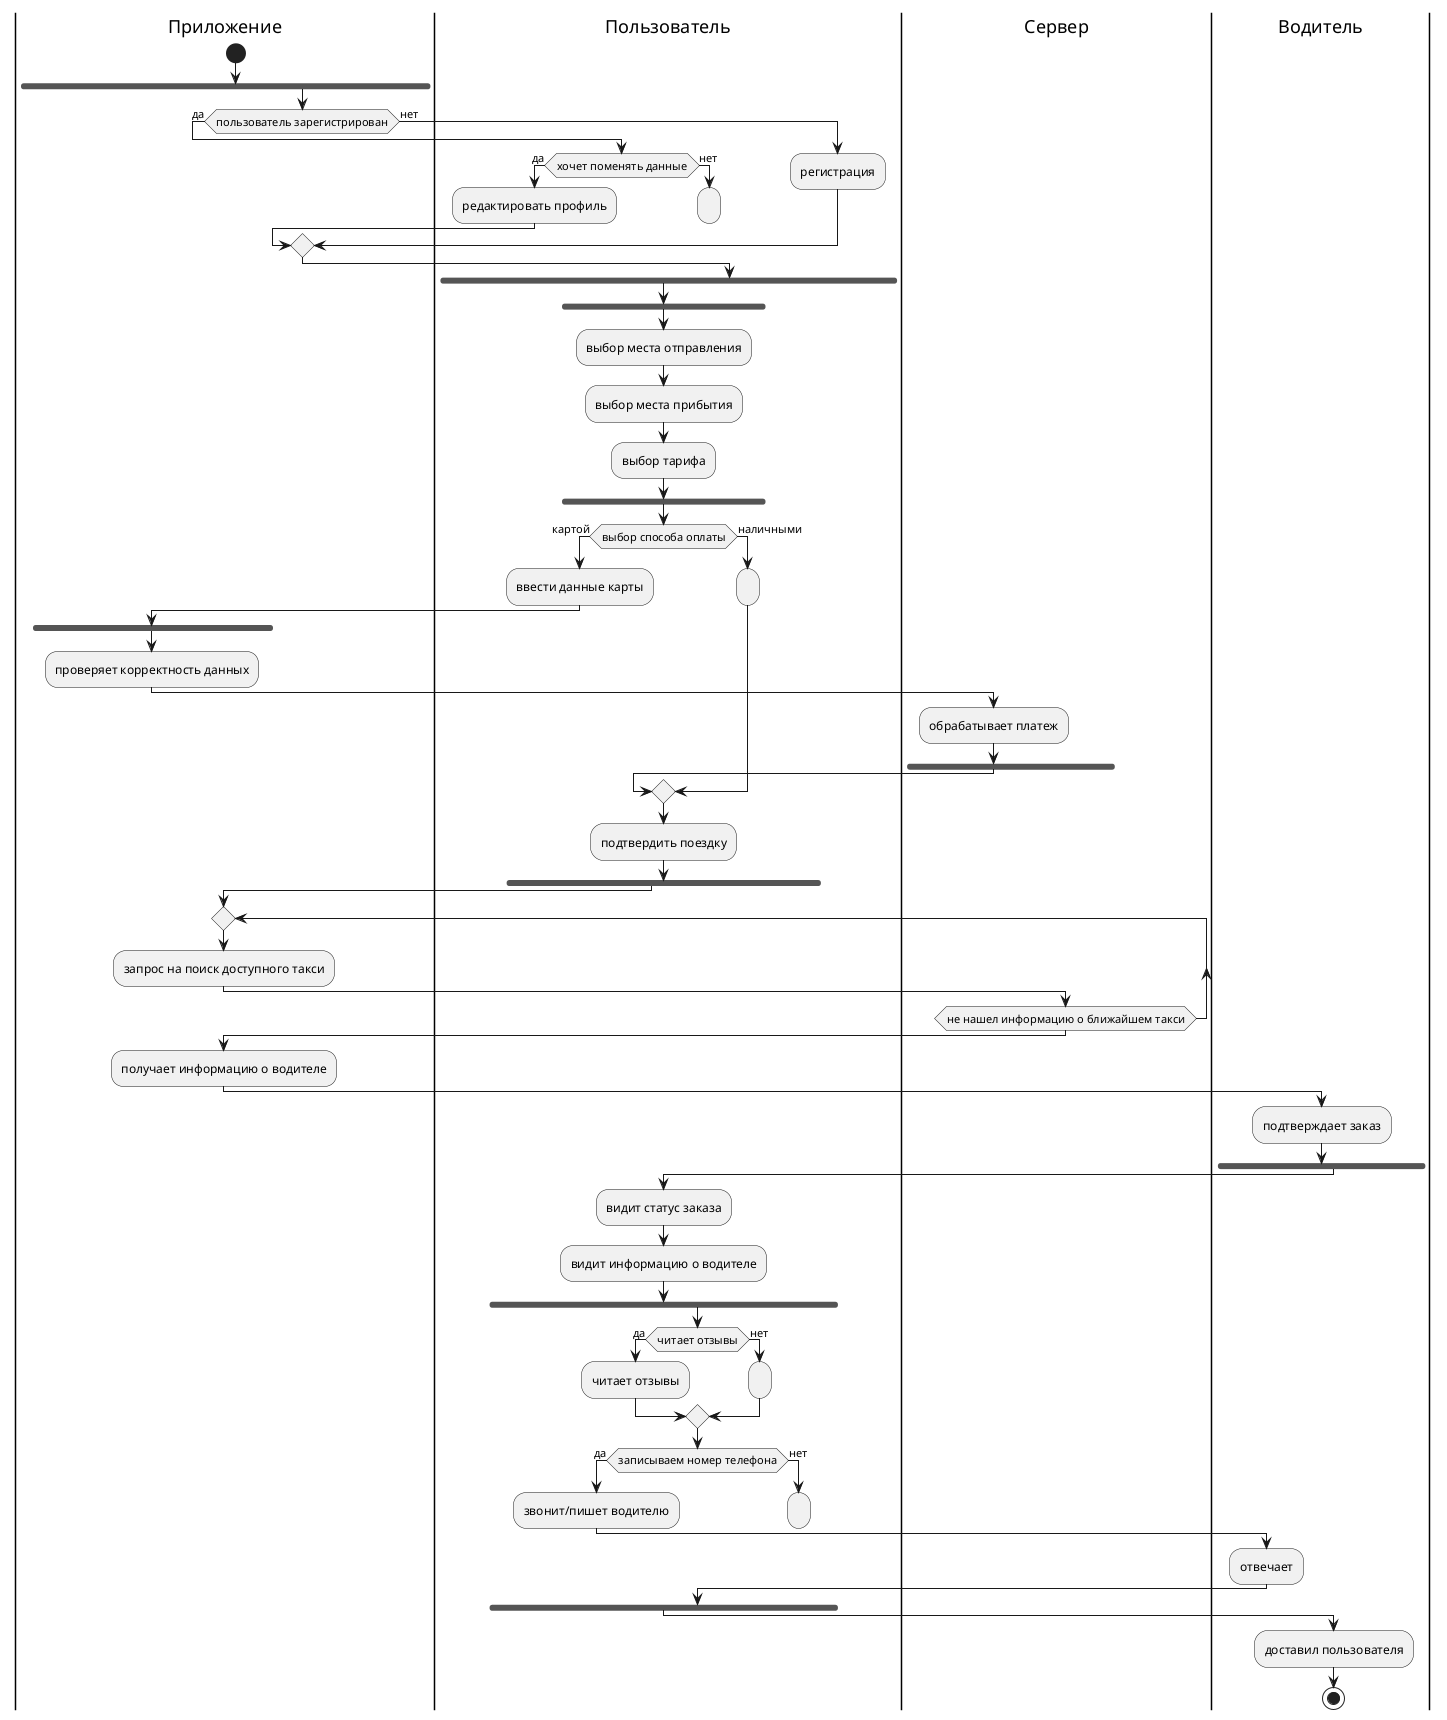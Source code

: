 @startuml
|Приложение|
start
fork
if (пользователь зарегистрирован) then (да)
  |Пользователь|
  if (хочет поменять данные) then (да)
    :редактировать профиль;
  else (нет)
    :;
    kill
  endif
else (нет)
  :регистрация;
endif
end fork
|Пользователь|
fork
:выбор места отправления;
:выбор места прибытия;
:выбор тарифа;
end fork
if (выбор способа оплаты) then (картой)
  :ввести данные карты;
  |Приложение|
  fork
  :проверяет корректность данных;
  |Сервер|
  :обрабатывает платеж;
  end fork
|Пользователь|
else (наличными)
  :;
endif
:подтвердить поездку;
fork
|Приложение|
repeat
  :запрос на поиск доступного такси;
  |Сервер|
repeat while (не нашел информацию о ближайшем такси)
|Приложение|
:получает информацию о водителе;
|Водитель|
:подтверждает заказ;
end fork
|Пользователь|
:видит статус заказа;
:видит информацию о водителе;
fork
if (читает отзывы) then (да)
    :читает отзывы;

else (нет)
  |Пользователь|
  :;
endif
if (записываем номер телефона) then (да)
      |Пользователь|
      :звонит/пишет водителю;
      |Водитель|
      :отвечает;
      |Пользователь|
    else (нет)
      |Пользователь|
      :;
      kill
    endif
end fork
|Водитель|
:доставил пользователя;
stop
@enduml
